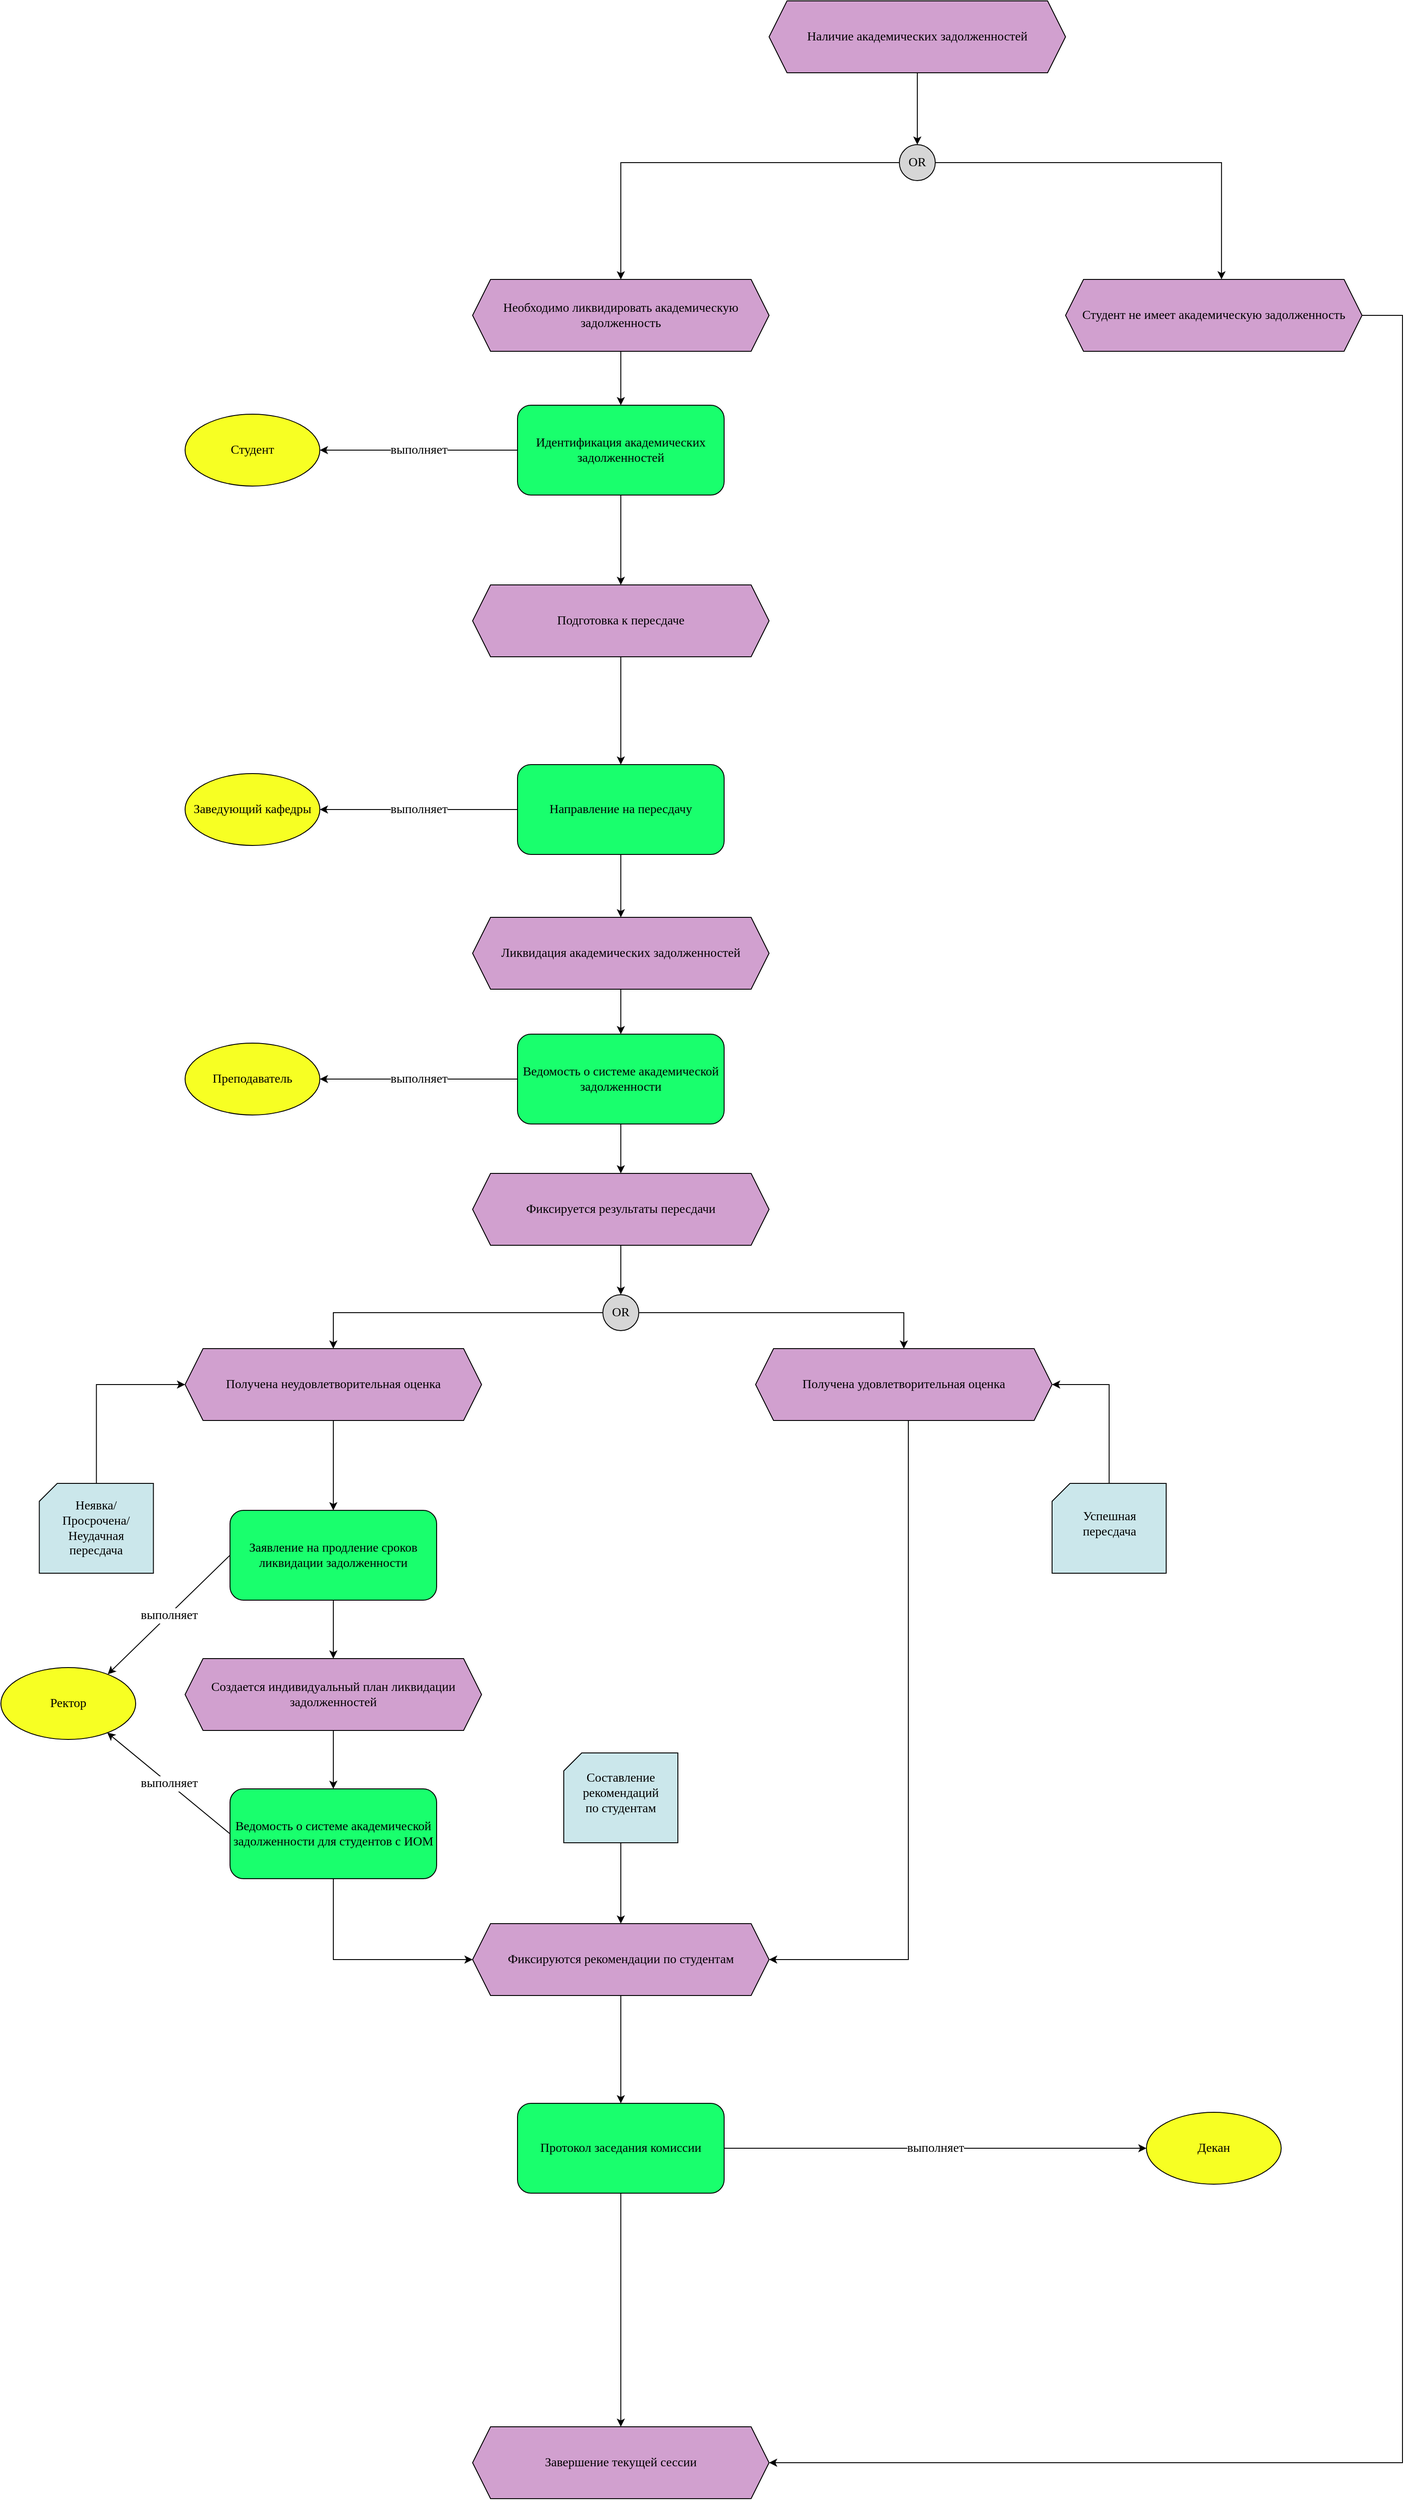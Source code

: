 <mxfile version="26.2.14">
  <diagram name="Страница — 1" id="2CosSSrfe7D99ffmcuYE">
    <mxGraphModel dx="2646" dy="2188" grid="1" gridSize="10" guides="1" tooltips="1" connect="1" arrows="1" fold="1" page="1" pageScale="1" pageWidth="827" pageHeight="1169" math="0" shadow="0">
      <root>
        <mxCell id="0" />
        <mxCell id="1" parent="0" />
        <mxCell id="ldN0KnNNR77N_IaCcScN-92" style="edgeStyle=orthogonalEdgeStyle;rounded=0;orthogonalLoop=1;jettySize=auto;html=1;entryX=0.5;entryY=0;entryDx=0;entryDy=0;fontFamily=Times New Roman;fontSize=14;" parent="1" source="Ngm4Al6N2siI-02iGA12-8" target="ldN0KnNNR77N_IaCcScN-91" edge="1">
          <mxGeometry relative="1" as="geometry" />
        </mxCell>
        <mxCell id="Ngm4Al6N2siI-02iGA12-8" value="&lt;span&gt;Направление на пересдачу&lt;/span&gt;" style="rounded=1;whiteSpace=wrap;html=1;fillColor=light-dark(#19FF6D,var(--ge-dark-color, #121212));fontFamily=Times New Roman;fontSize=14;" parent="1" vertex="1">
          <mxGeometry x="175" y="130" width="230" height="100" as="geometry" />
        </mxCell>
        <mxCell id="Ngm4Al6N2siI-02iGA12-10" value="&lt;span&gt;Заведующий кафедры&lt;/span&gt;" style="ellipse;whiteSpace=wrap;html=1;fillColor=light-dark(#F7FF23,var(--ge-dark-color, #121212));fontFamily=Times New Roman;fontSize=14;" parent="1" vertex="1">
          <mxGeometry x="-195" y="140" width="150" height="80" as="geometry" />
        </mxCell>
        <mxCell id="Ngm4Al6N2siI-02iGA12-12" value="" style="endArrow=classic;html=1;rounded=0;entryX=1;entryY=0.5;entryDx=0;entryDy=0;exitX=0;exitY=0.5;exitDx=0;exitDy=0;fontFamily=Times New Roman;fontSize=14;" parent="1" source="Ngm4Al6N2siI-02iGA12-8" target="Ngm4Al6N2siI-02iGA12-10" edge="1">
          <mxGeometry relative="1" as="geometry">
            <mxPoint x="300" y="310" as="sourcePoint" />
            <mxPoint x="400" y="310" as="targetPoint" />
          </mxGeometry>
        </mxCell>
        <mxCell id="Ngm4Al6N2siI-02iGA12-13" value="&lt;font&gt;выполняет&lt;/font&gt;" style="edgeLabel;resizable=0;html=1;;align=center;verticalAlign=middle;fontFamily=Times New Roman;fontSize=14;" parent="Ngm4Al6N2siI-02iGA12-12" connectable="0" vertex="1">
          <mxGeometry relative="1" as="geometry" />
        </mxCell>
        <mxCell id="Ns2ygsuy4Bm7exYYwAb3-2" style="edgeStyle=orthogonalEdgeStyle;rounded=0;orthogonalLoop=1;jettySize=auto;html=1;entryX=0.5;entryY=0;entryDx=0;entryDy=0;" parent="1" source="Ngm4Al6N2siI-02iGA12-23" target="Ns2ygsuy4Bm7exYYwAb3-1" edge="1">
          <mxGeometry relative="1" as="geometry" />
        </mxCell>
        <mxCell id="Ngm4Al6N2siI-02iGA12-23" value="&lt;font&gt;&lt;span&gt;Ведомость о системе академической задолженности&lt;/span&gt;&lt;/font&gt;" style="rounded=1;whiteSpace=wrap;html=1;fillColor=light-dark(#19FF6D,var(--ge-dark-color, #121212));fontFamily=Times New Roman;fontSize=14;" parent="1" vertex="1">
          <mxGeometry x="175" y="430" width="230" height="100" as="geometry" />
        </mxCell>
        <mxCell id="ldN0KnNNR77N_IaCcScN-81" style="edgeStyle=orthogonalEdgeStyle;rounded=0;orthogonalLoop=1;jettySize=auto;html=1;fontFamily=Times New Roman;fontSize=14;" parent="1" source="Ngm4Al6N2siI-02iGA12-26" target="ldN0KnNNR77N_IaCcScN-80" edge="1">
          <mxGeometry relative="1" as="geometry" />
        </mxCell>
        <mxCell id="ldN0KnNNR77N_IaCcScN-86" style="edgeStyle=orthogonalEdgeStyle;rounded=0;orthogonalLoop=1;jettySize=auto;html=1;entryX=0.5;entryY=0;entryDx=0;entryDy=0;fontFamily=Times New Roman;fontSize=14;" parent="1" source="Ngm4Al6N2siI-02iGA12-26" target="ldN0KnNNR77N_IaCcScN-83" edge="1">
          <mxGeometry relative="1" as="geometry" />
        </mxCell>
        <mxCell id="Ngm4Al6N2siI-02iGA12-26" value="OR" style="ellipse;whiteSpace=wrap;html=1;aspect=fixed;fillColor=light-dark(#D6D6D6,var(--ge-dark-color, #121212));fontFamily=Times New Roman;fontSize=14;" parent="1" vertex="1">
          <mxGeometry x="270" y="720" width="40" height="40" as="geometry" />
        </mxCell>
        <mxCell id="ldN0KnNNR77N_IaCcScN-89" style="edgeStyle=orthogonalEdgeStyle;rounded=0;orthogonalLoop=1;jettySize=auto;html=1;entryX=0.5;entryY=0;entryDx=0;entryDy=0;fontFamily=Times New Roman;fontSize=14;" parent="1" source="Ngm4Al6N2siI-02iGA12-28" target="ldN0KnNNR77N_IaCcScN-102" edge="1">
          <mxGeometry relative="1" as="geometry">
            <mxPoint x="290" y="1780" as="targetPoint" />
          </mxGeometry>
        </mxCell>
        <mxCell id="Ngm4Al6N2siI-02iGA12-28" value="&lt;font&gt;&lt;span&gt;Протокол заседания комиссии&lt;/span&gt;&lt;/font&gt;" style="rounded=1;whiteSpace=wrap;html=1;fillColor=light-dark(#19FF6D,var(--ge-dark-color, #121212));fontFamily=Times New Roman;fontSize=14;" parent="1" vertex="1">
          <mxGeometry x="175" y="1620" width="230" height="100" as="geometry" />
        </mxCell>
        <mxCell id="ldN0KnNNR77N_IaCcScN-65" style="edgeStyle=orthogonalEdgeStyle;rounded=0;orthogonalLoop=1;jettySize=auto;html=1;entryX=0.5;entryY=0;entryDx=0;entryDy=0;fontFamily=Times New Roman;fontSize=14;" parent="1" source="Ngm4Al6N2siI-02iGA12-29" target="ldN0KnNNR77N_IaCcScN-64" edge="1">
          <mxGeometry relative="1" as="geometry" />
        </mxCell>
        <mxCell id="Ngm4Al6N2siI-02iGA12-29" value="&lt;span&gt;Заявление на продление сроков ликвидации задолженности&lt;/span&gt;" style="rounded=1;whiteSpace=wrap;html=1;fillColor=light-dark(#19FF6D,var(--ge-dark-color, #121212));fontFamily=Times New Roman;fontSize=14;" parent="1" vertex="1">
          <mxGeometry x="-145" y="960" width="230" height="100" as="geometry" />
        </mxCell>
        <mxCell id="Ngm4Al6N2siI-02iGA12-36" value="&lt;span&gt;Ректор&lt;/span&gt;" style="ellipse;whiteSpace=wrap;html=1;fillColor=light-dark(#F7FF23,var(--ge-dark-color, #121212));fontFamily=Times New Roman;fontSize=14;" parent="1" vertex="1">
          <mxGeometry x="-400" y="1135" width="150" height="80" as="geometry" />
        </mxCell>
        <mxCell id="Ngm4Al6N2siI-02iGA12-39" value="" style="endArrow=classic;html=1;rounded=0;exitX=0;exitY=0.5;exitDx=0;exitDy=0;entryX=0.793;entryY=0.093;entryDx=0;entryDy=0;entryPerimeter=0;fontFamily=Times New Roman;fontSize=14;" parent="1" source="Ngm4Al6N2siI-02iGA12-29" target="Ngm4Al6N2siI-02iGA12-36" edge="1">
          <mxGeometry relative="1" as="geometry">
            <mxPoint x="130" y="880" as="sourcePoint" />
            <mxPoint x="230" y="880" as="targetPoint" />
          </mxGeometry>
        </mxCell>
        <mxCell id="Ngm4Al6N2siI-02iGA12-40" value="&lt;font&gt;выполняет&lt;/font&gt;" style="edgeLabel;resizable=0;html=1;;align=center;verticalAlign=middle;fontFamily=Times New Roman;fontSize=14;" parent="Ngm4Al6N2siI-02iGA12-39" connectable="0" vertex="1">
          <mxGeometry relative="1" as="geometry" />
        </mxCell>
        <mxCell id="Ngm4Al6N2siI-02iGA12-41" value="&lt;span&gt;Декан&lt;/span&gt;" style="ellipse;whiteSpace=wrap;html=1;fillColor=light-dark(#F7FF23,var(--ge-dark-color, #121212));fontFamily=Times New Roman;fontSize=14;" parent="1" vertex="1">
          <mxGeometry x="875" y="1630" width="150" height="80" as="geometry" />
        </mxCell>
        <mxCell id="Ngm4Al6N2siI-02iGA12-42" value="&lt;span&gt;Преподаватель&lt;/span&gt;" style="ellipse;whiteSpace=wrap;html=1;fillColor=light-dark(#F7FF23,var(--ge-dark-color, #121212));fontFamily=Times New Roman;fontSize=14;" parent="1" vertex="1">
          <mxGeometry x="-195" y="440" width="150" height="80" as="geometry" />
        </mxCell>
        <mxCell id="Ngm4Al6N2siI-02iGA12-43" value="" style="endArrow=classic;html=1;rounded=0;exitX=0;exitY=0.5;exitDx=0;exitDy=0;entryX=1;entryY=0.5;entryDx=0;entryDy=0;fontFamily=Times New Roman;fontSize=14;" parent="1" source="Ngm4Al6N2siI-02iGA12-23" target="Ngm4Al6N2siI-02iGA12-42" edge="1">
          <mxGeometry relative="1" as="geometry">
            <mxPoint x="310" y="510" as="sourcePoint" />
            <mxPoint x="410" y="510" as="targetPoint" />
          </mxGeometry>
        </mxCell>
        <mxCell id="Ngm4Al6N2siI-02iGA12-44" value="&lt;font&gt;выполняет&lt;/font&gt;" style="edgeLabel;resizable=0;html=1;;align=center;verticalAlign=middle;fontFamily=Times New Roman;fontSize=14;" parent="Ngm4Al6N2siI-02iGA12-43" connectable="0" vertex="1">
          <mxGeometry relative="1" as="geometry" />
        </mxCell>
        <mxCell id="ldN0KnNNR77N_IaCcScN-78" style="edgeStyle=orthogonalEdgeStyle;rounded=0;orthogonalLoop=1;jettySize=auto;html=1;entryX=0;entryY=0.5;entryDx=0;entryDy=0;fontFamily=Times New Roman;fontSize=14;" parent="1" source="Ngm4Al6N2siI-02iGA12-47" target="ldN0KnNNR77N_IaCcScN-77" edge="1">
          <mxGeometry relative="1" as="geometry">
            <Array as="points">
              <mxPoint x="-30" y="1460" />
            </Array>
          </mxGeometry>
        </mxCell>
        <mxCell id="Ngm4Al6N2siI-02iGA12-47" value="&lt;font&gt;&lt;span&gt;Ведомость о системе академической задолженности для студентов с ИОМ&lt;/span&gt;&lt;/font&gt;" style="rounded=1;whiteSpace=wrap;html=1;fillColor=light-dark(#19FF6D,var(--ge-dark-color, #121212));fontFamily=Times New Roman;fontSize=14;" parent="1" vertex="1">
          <mxGeometry x="-145" y="1270" width="230" height="100" as="geometry" />
        </mxCell>
        <mxCell id="Ngm4Al6N2siI-02iGA12-61" value="" style="endArrow=classic;html=1;rounded=0;exitX=0;exitY=0.5;exitDx=0;exitDy=0;entryX=0.789;entryY=0.905;entryDx=0;entryDy=0;entryPerimeter=0;fontFamily=Times New Roman;fontSize=14;" parent="1" source="Ngm4Al6N2siI-02iGA12-47" target="Ngm4Al6N2siI-02iGA12-36" edge="1">
          <mxGeometry relative="1" as="geometry">
            <mxPoint x="80" y="1040" as="sourcePoint" />
            <mxPoint x="180" y="1040" as="targetPoint" />
          </mxGeometry>
        </mxCell>
        <mxCell id="Ngm4Al6N2siI-02iGA12-62" value="&lt;font&gt;выполняет&lt;/font&gt;" style="edgeLabel;resizable=0;html=1;;align=center;verticalAlign=middle;fontFamily=Times New Roman;fontSize=14;" parent="Ngm4Al6N2siI-02iGA12-61" connectable="0" vertex="1">
          <mxGeometry relative="1" as="geometry" />
        </mxCell>
        <mxCell id="ldN0KnNNR77N_IaCcScN-47" value="" style="endArrow=classic;html=1;rounded=0;entryX=0;entryY=0.5;entryDx=0;entryDy=0;fontFamily=Times New Roman;fontSize=14;" parent="1" source="Ngm4Al6N2siI-02iGA12-28" target="Ngm4Al6N2siI-02iGA12-41" edge="1">
          <mxGeometry relative="1" as="geometry">
            <mxPoint x="410" y="1670" as="sourcePoint" />
            <mxPoint x="860" y="1790" as="targetPoint" />
            <Array as="points" />
          </mxGeometry>
        </mxCell>
        <mxCell id="ldN0KnNNR77N_IaCcScN-48" value="&lt;font&gt;выполняет&lt;/font&gt;" style="edgeLabel;resizable=0;html=1;;align=center;verticalAlign=middle;fontFamily=Times New Roman;fontSize=14;" parent="ldN0KnNNR77N_IaCcScN-47" connectable="0" vertex="1">
          <mxGeometry relative="1" as="geometry" />
        </mxCell>
        <mxCell id="KaI1DBHOkOv4_R5izNHV-2" style="edgeStyle=orthogonalEdgeStyle;rounded=0;orthogonalLoop=1;jettySize=auto;html=1;entryX=0;entryY=0.5;entryDx=0;entryDy=0;fontFamily=Times New Roman;fontSize=14;" parent="1" source="ldN0KnNNR77N_IaCcScN-58" target="ldN0KnNNR77N_IaCcScN-83" edge="1">
          <mxGeometry relative="1" as="geometry">
            <Array as="points">
              <mxPoint x="-294" y="820" />
            </Array>
          </mxGeometry>
        </mxCell>
        <mxCell id="ldN0KnNNR77N_IaCcScN-58" value="" style="verticalLabelPosition=bottom;verticalAlign=top;html=1;shape=card;whiteSpace=wrap;size=20;arcSize=12;fillColor=light-dark(#CBE7EB,var(--ge-dark-color, #121212));fontFamily=Times New Roman;fontSize=14;" parent="1" vertex="1">
          <mxGeometry x="-357.25" y="930" width="127" height="100" as="geometry" />
        </mxCell>
        <mxCell id="ldN0KnNNR77N_IaCcScN-61" value="&lt;font&gt;Неявка/Просрочена/Неудачная пересдача&lt;/font&gt;" style="text;html=1;align=center;verticalAlign=middle;whiteSpace=wrap;rounded=0;fontFamily=Times New Roman;fontSize=14;" parent="1" vertex="1">
          <mxGeometry x="-350.62" y="965" width="113.75" height="30" as="geometry" />
        </mxCell>
        <mxCell id="ldN0KnNNR77N_IaCcScN-66" style="edgeStyle=orthogonalEdgeStyle;rounded=0;orthogonalLoop=1;jettySize=auto;html=1;fontFamily=Times New Roman;fontSize=14;" parent="1" source="ldN0KnNNR77N_IaCcScN-64" target="Ngm4Al6N2siI-02iGA12-47" edge="1">
          <mxGeometry relative="1" as="geometry" />
        </mxCell>
        <mxCell id="ldN0KnNNR77N_IaCcScN-64" value="&lt;font&gt;&lt;span&gt;Создается индивидуальный план ликвидации задолженностей&lt;/span&gt;&lt;/font&gt;" style="shape=hexagon;perimeter=hexagonPerimeter2;whiteSpace=wrap;html=1;fixedSize=1;fillColor=light-dark(#D1A0CF,var(--ge-dark-color, #121212));fontFamily=Times New Roman;fontSize=14;" parent="1" vertex="1">
          <mxGeometry x="-195" y="1125" width="330" height="80" as="geometry" />
        </mxCell>
        <mxCell id="KaI1DBHOkOv4_R5izNHV-3" style="edgeStyle=orthogonalEdgeStyle;rounded=0;orthogonalLoop=1;jettySize=auto;html=1;entryX=1;entryY=0.5;entryDx=0;entryDy=0;fontFamily=Times New Roman;fontSize=14;" parent="1" source="ldN0KnNNR77N_IaCcScN-74" target="ldN0KnNNR77N_IaCcScN-80" edge="1">
          <mxGeometry relative="1" as="geometry" />
        </mxCell>
        <mxCell id="ldN0KnNNR77N_IaCcScN-74" value="" style="verticalLabelPosition=bottom;verticalAlign=top;html=1;shape=card;whiteSpace=wrap;size=20;arcSize=12;fillColor=light-dark(#CBE7EB,var(--ge-dark-color, #121212));fontFamily=Times New Roman;fontSize=14;" parent="1" vertex="1">
          <mxGeometry x="770" y="930" width="127" height="100" as="geometry" />
        </mxCell>
        <mxCell id="ldN0KnNNR77N_IaCcScN-76" value="&lt;span&gt;Успешная пересдача&lt;/span&gt;" style="text;html=1;align=center;verticalAlign=middle;whiteSpace=wrap;rounded=0;fontFamily=Times New Roman;fontSize=14;" parent="1" vertex="1">
          <mxGeometry x="803.5" y="960" width="60" height="30" as="geometry" />
        </mxCell>
        <mxCell id="ldN0KnNNR77N_IaCcScN-108" style="edgeStyle=orthogonalEdgeStyle;rounded=0;orthogonalLoop=1;jettySize=auto;html=1;entryX=0.5;entryY=0;entryDx=0;entryDy=0;fontFamily=Times New Roman;fontSize=14;" parent="1" source="ldN0KnNNR77N_IaCcScN-77" target="Ngm4Al6N2siI-02iGA12-28" edge="1">
          <mxGeometry relative="1" as="geometry" />
        </mxCell>
        <mxCell id="ldN0KnNNR77N_IaCcScN-77" value="&lt;span&gt;Фиксируются рекомендации по студентам&lt;/span&gt;" style="shape=hexagon;perimeter=hexagonPerimeter2;whiteSpace=wrap;html=1;fixedSize=1;fillColor=light-dark(#D1A0CF,var(--ge-dark-color, #121212));fontFamily=Times New Roman;fontSize=14;" parent="1" vertex="1">
          <mxGeometry x="125" y="1420" width="330" height="80" as="geometry" />
        </mxCell>
        <mxCell id="KaI1DBHOkOv4_R5izNHV-7" style="edgeStyle=orthogonalEdgeStyle;rounded=0;orthogonalLoop=1;jettySize=auto;html=1;entryX=1;entryY=0.5;entryDx=0;entryDy=0;fontFamily=Times New Roman;fontSize=14;" parent="1" source="ldN0KnNNR77N_IaCcScN-80" target="ldN0KnNNR77N_IaCcScN-77" edge="1">
          <mxGeometry relative="1" as="geometry">
            <Array as="points">
              <mxPoint x="610" y="1460" />
            </Array>
          </mxGeometry>
        </mxCell>
        <mxCell id="ldN0KnNNR77N_IaCcScN-80" value="&lt;font&gt;&lt;span&gt;Получена удовлетворительная оценка&lt;/span&gt;&lt;/font&gt;" style="shape=hexagon;perimeter=hexagonPerimeter2;whiteSpace=wrap;html=1;fixedSize=1;fillColor=light-dark(#D1A0CF,var(--ge-dark-color, #121212));fontFamily=Times New Roman;fontSize=14;" parent="1" vertex="1">
          <mxGeometry x="440" y="780" width="330" height="80" as="geometry" />
        </mxCell>
        <mxCell id="ldN0KnNNR77N_IaCcScN-87" style="edgeStyle=orthogonalEdgeStyle;rounded=0;orthogonalLoop=1;jettySize=auto;html=1;entryX=0.5;entryY=0;entryDx=0;entryDy=0;fontFamily=Times New Roman;fontSize=14;" parent="1" source="ldN0KnNNR77N_IaCcScN-83" target="Ngm4Al6N2siI-02iGA12-29" edge="1">
          <mxGeometry relative="1" as="geometry" />
        </mxCell>
        <mxCell id="ldN0KnNNR77N_IaCcScN-83" value="&lt;font&gt;&lt;span&gt;Получена неудовлетворительная оценка&lt;/span&gt;&lt;/font&gt;" style="shape=hexagon;perimeter=hexagonPerimeter2;whiteSpace=wrap;html=1;fixedSize=1;fillColor=light-dark(#D1A0CF,var(--ge-dark-color, #121212));fontFamily=Times New Roman;fontSize=14;" parent="1" vertex="1">
          <mxGeometry x="-195" y="780" width="330" height="80" as="geometry" />
        </mxCell>
        <mxCell id="ldN0KnNNR77N_IaCcScN-93" style="edgeStyle=orthogonalEdgeStyle;rounded=0;orthogonalLoop=1;jettySize=auto;html=1;entryX=0.5;entryY=0;entryDx=0;entryDy=0;fontFamily=Times New Roman;fontSize=14;" parent="1" source="ldN0KnNNR77N_IaCcScN-91" target="Ngm4Al6N2siI-02iGA12-23" edge="1">
          <mxGeometry relative="1" as="geometry" />
        </mxCell>
        <mxCell id="ldN0KnNNR77N_IaCcScN-91" value="&lt;font&gt;&lt;span&gt;Ликвидация академических задолженностей&lt;/span&gt;&lt;/font&gt;" style="shape=hexagon;perimeter=hexagonPerimeter2;whiteSpace=wrap;html=1;fixedSize=1;fillColor=light-dark(#D1A0CF,var(--ge-dark-color, #121212));fontFamily=Times New Roman;fontSize=14;" parent="1" vertex="1">
          <mxGeometry x="125" y="300" width="330" height="80" as="geometry" />
        </mxCell>
        <mxCell id="ldN0KnNNR77N_IaCcScN-102" value="&lt;font&gt;&lt;span&gt;Завершение текущей сессии&lt;/span&gt;&lt;/font&gt;" style="shape=hexagon;perimeter=hexagonPerimeter2;whiteSpace=wrap;html=1;fixedSize=1;fillColor=light-dark(#D1A0CF,var(--ge-dark-color, #121212));fontFamily=Times New Roman;fontSize=14;" parent="1" vertex="1">
          <mxGeometry x="125" y="1980" width="330" height="80" as="geometry" />
        </mxCell>
        <mxCell id="Ns2ygsuy4Bm7exYYwAb3-11" style="edgeStyle=orthogonalEdgeStyle;rounded=0;orthogonalLoop=1;jettySize=auto;html=1;entryX=0.5;entryY=0;entryDx=0;entryDy=0;" parent="1" source="ldN0KnNNR77N_IaCcScN-109" target="Ns2ygsuy4Bm7exYYwAb3-9" edge="1">
          <mxGeometry relative="1" as="geometry" />
        </mxCell>
        <mxCell id="ldN0KnNNR77N_IaCcScN-109" value="&lt;font&gt;&lt;span&gt;Необходимо ликвидировать академическую задолженность&lt;/span&gt;&lt;/font&gt;" style="shape=hexagon;perimeter=hexagonPerimeter2;whiteSpace=wrap;html=1;fixedSize=1;fillColor=light-dark(#D1A0CF,var(--ge-dark-color, #121212));fontFamily=Times New Roman;fontSize=14;" parent="1" vertex="1">
          <mxGeometry x="125" y="-410" width="330" height="80" as="geometry" />
        </mxCell>
        <mxCell id="ldN0KnNNR77N_IaCcScN-117" style="edgeStyle=orthogonalEdgeStyle;rounded=0;orthogonalLoop=1;jettySize=auto;html=1;entryX=1;entryY=0.5;entryDx=0;entryDy=0;fontFamily=Times New Roman;fontSize=14;" parent="1" source="ldN0KnNNR77N_IaCcScN-113" target="ldN0KnNNR77N_IaCcScN-102" edge="1">
          <mxGeometry relative="1" as="geometry">
            <Array as="points">
              <mxPoint x="1160" y="-370" />
              <mxPoint x="1160" y="2020" />
            </Array>
          </mxGeometry>
        </mxCell>
        <mxCell id="ldN0KnNNR77N_IaCcScN-113" value="&lt;font&gt;&lt;span&gt;Студент не имеет академическую задолженность&lt;/span&gt;&lt;/font&gt;" style="shape=hexagon;perimeter=hexagonPerimeter2;whiteSpace=wrap;html=1;fixedSize=1;fillColor=light-dark(#D1A0CF,var(--ge-dark-color, #121212));fontFamily=Times New Roman;fontSize=14;" parent="1" vertex="1">
          <mxGeometry x="785" y="-410" width="330" height="80" as="geometry" />
        </mxCell>
        <mxCell id="CTZOwyTcPq88GxWdwAFM-2" style="edgeStyle=orthogonalEdgeStyle;rounded=0;orthogonalLoop=1;jettySize=auto;html=1;entryX=0.5;entryY=0;entryDx=0;entryDy=0;" edge="1" parent="1" source="ldN0KnNNR77N_IaCcScN-114" target="CTZOwyTcPq88GxWdwAFM-1">
          <mxGeometry relative="1" as="geometry" />
        </mxCell>
        <mxCell id="ldN0KnNNR77N_IaCcScN-114" value="&lt;font&gt;&lt;span&gt;Наличие академических задолженностей&lt;/span&gt;&lt;/font&gt;" style="shape=hexagon;perimeter=hexagonPerimeter2;whiteSpace=wrap;html=1;fixedSize=1;fillColor=light-dark(#D1A0CF,var(--ge-dark-color, #121212));fontFamily=Times New Roman;fontSize=14;" parent="1" vertex="1">
          <mxGeometry x="455" y="-720" width="330" height="80" as="geometry" />
        </mxCell>
        <mxCell id="uVZ458_nJyst_rIXu_14-2" style="edgeStyle=orthogonalEdgeStyle;rounded=0;orthogonalLoop=1;jettySize=auto;html=1;fontFamily=Times New Roman;fontSize=14;" parent="1" source="uVZ458_nJyst_rIXu_14-1" target="ldN0KnNNR77N_IaCcScN-77" edge="1">
          <mxGeometry relative="1" as="geometry" />
        </mxCell>
        <mxCell id="uVZ458_nJyst_rIXu_14-1" value="" style="verticalLabelPosition=bottom;verticalAlign=top;html=1;shape=card;whiteSpace=wrap;size=20;arcSize=12;fillColor=light-dark(#CBE7EB,var(--ge-dark-color, #121212));fontFamily=Times New Roman;fontSize=14;" parent="1" vertex="1">
          <mxGeometry x="226.5" y="1230" width="127" height="100" as="geometry" />
        </mxCell>
        <mxCell id="uVZ458_nJyst_rIXu_14-3" value="Составление рекомендаций по студентам" style="text;html=1;align=center;verticalAlign=middle;whiteSpace=wrap;rounded=0;fontFamily=Times New Roman;fontSize=14;" parent="1" vertex="1">
          <mxGeometry x="260" y="1260" width="60" height="30" as="geometry" />
        </mxCell>
        <mxCell id="3zQtas0TBDlNP7FKO63y-1" value="&lt;span&gt;Студент&lt;/span&gt;" style="ellipse;whiteSpace=wrap;html=1;fillColor=light-dark(#F7FF23,var(--ge-dark-color, #121212));fontFamily=Times New Roman;fontSize=14;" parent="1" vertex="1">
          <mxGeometry x="-195" y="-260" width="150" height="80" as="geometry" />
        </mxCell>
        <mxCell id="3zQtas0TBDlNP7FKO63y-2" value="" style="endArrow=classic;html=1;rounded=0;entryX=1;entryY=0.5;entryDx=0;entryDy=0;exitX=0;exitY=0.5;exitDx=0;exitDy=0;fontFamily=Times New Roman;fontSize=14;" parent="1" source="Ns2ygsuy4Bm7exYYwAb3-9" target="3zQtas0TBDlNP7FKO63y-1" edge="1">
          <mxGeometry relative="1" as="geometry">
            <mxPoint x="-150" y="-20" as="sourcePoint" />
            <mxPoint x="-50" y="-20" as="targetPoint" />
          </mxGeometry>
        </mxCell>
        <mxCell id="3zQtas0TBDlNP7FKO63y-3" value="выполняет" style="edgeLabel;resizable=0;html=1;;align=center;verticalAlign=middle;fontFamily=Times New Roman;fontSize=14;" parent="3zQtas0TBDlNP7FKO63y-2" connectable="0" vertex="1">
          <mxGeometry relative="1" as="geometry" />
        </mxCell>
        <mxCell id="Ns2ygsuy4Bm7exYYwAb3-3" style="edgeStyle=orthogonalEdgeStyle;rounded=0;orthogonalLoop=1;jettySize=auto;html=1;entryX=0.5;entryY=0;entryDx=0;entryDy=0;" parent="1" source="Ns2ygsuy4Bm7exYYwAb3-1" target="Ngm4Al6N2siI-02iGA12-26" edge="1">
          <mxGeometry relative="1" as="geometry" />
        </mxCell>
        <mxCell id="Ns2ygsuy4Bm7exYYwAb3-1" value="&lt;span&gt;Фиксируется результаты пересдачи&lt;/span&gt;" style="shape=hexagon;perimeter=hexagonPerimeter2;whiteSpace=wrap;html=1;fixedSize=1;fillColor=light-dark(#D1A0CF,var(--ge-dark-color, #121212));fontFamily=Times New Roman;fontSize=14;" parent="1" vertex="1">
          <mxGeometry x="125" y="585" width="330" height="80" as="geometry" />
        </mxCell>
        <mxCell id="Ns2ygsuy4Bm7exYYwAb3-8" style="edgeStyle=orthogonalEdgeStyle;rounded=0;orthogonalLoop=1;jettySize=auto;html=1;entryX=0.5;entryY=0;entryDx=0;entryDy=0;" parent="1" source="Ns2ygsuy4Bm7exYYwAb3-7" target="Ngm4Al6N2siI-02iGA12-8" edge="1">
          <mxGeometry relative="1" as="geometry" />
        </mxCell>
        <mxCell id="Ns2ygsuy4Bm7exYYwAb3-7" value="Подготовка к пересдаче" style="shape=hexagon;perimeter=hexagonPerimeter2;whiteSpace=wrap;html=1;fixedSize=1;fillColor=light-dark(#D1A0CF,var(--ge-dark-color, #121212));fontFamily=Times New Roman;fontSize=14;" parent="1" vertex="1">
          <mxGeometry x="125" y="-70" width="330" height="80" as="geometry" />
        </mxCell>
        <mxCell id="Ns2ygsuy4Bm7exYYwAb3-10" style="edgeStyle=orthogonalEdgeStyle;rounded=0;orthogonalLoop=1;jettySize=auto;html=1;" parent="1" source="Ns2ygsuy4Bm7exYYwAb3-9" target="Ns2ygsuy4Bm7exYYwAb3-7" edge="1">
          <mxGeometry relative="1" as="geometry" />
        </mxCell>
        <mxCell id="Ns2ygsuy4Bm7exYYwAb3-9" value="Идентификация академических задолженностей" style="rounded=1;whiteSpace=wrap;html=1;fillColor=light-dark(#19FF6D,var(--ge-dark-color, #121212));fontFamily=Times New Roman;fontSize=14;" parent="1" vertex="1">
          <mxGeometry x="175" y="-270" width="230" height="100" as="geometry" />
        </mxCell>
        <mxCell id="CTZOwyTcPq88GxWdwAFM-4" style="edgeStyle=orthogonalEdgeStyle;rounded=0;orthogonalLoop=1;jettySize=auto;html=1;entryX=0.5;entryY=0;entryDx=0;entryDy=0;" edge="1" parent="1" source="CTZOwyTcPq88GxWdwAFM-1" target="ldN0KnNNR77N_IaCcScN-109">
          <mxGeometry relative="1" as="geometry" />
        </mxCell>
        <mxCell id="CTZOwyTcPq88GxWdwAFM-1" value="OR" style="ellipse;whiteSpace=wrap;html=1;aspect=fixed;fillColor=light-dark(#D6D6D6,var(--ge-dark-color, #121212));fontFamily=Times New Roman;fontSize=14;" vertex="1" parent="1">
          <mxGeometry x="600" y="-560" width="40" height="40" as="geometry" />
        </mxCell>
        <mxCell id="CTZOwyTcPq88GxWdwAFM-3" style="edgeStyle=orthogonalEdgeStyle;rounded=0;orthogonalLoop=1;jettySize=auto;html=1;entryX=0.526;entryY=-0.001;entryDx=0;entryDy=0;entryPerimeter=0;" edge="1" parent="1" source="CTZOwyTcPq88GxWdwAFM-1" target="ldN0KnNNR77N_IaCcScN-113">
          <mxGeometry relative="1" as="geometry" />
        </mxCell>
      </root>
    </mxGraphModel>
  </diagram>
</mxfile>
